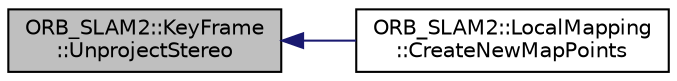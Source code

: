 digraph "ORB_SLAM2::KeyFrame::UnprojectStereo"
{
  edge [fontname="Helvetica",fontsize="10",labelfontname="Helvetica",labelfontsize="10"];
  node [fontname="Helvetica",fontsize="10",shape=record];
  rankdir="LR";
  Node112 [label="ORB_SLAM2::KeyFrame\l::UnprojectStereo",height=0.2,width=0.4,color="black", fillcolor="grey75", style="filled", fontcolor="black"];
  Node112 -> Node113 [dir="back",color="midnightblue",fontsize="10",style="solid"];
  Node113 [label="ORB_SLAM2::LocalMapping\l::CreateNewMapPoints",height=0.2,width=0.4,color="black", fillcolor="white", style="filled",URL="$class_o_r_b___s_l_a_m2_1_1_local_mapping.html#ac06b513357429d9eff89e29d2ae58d6c"];
}
